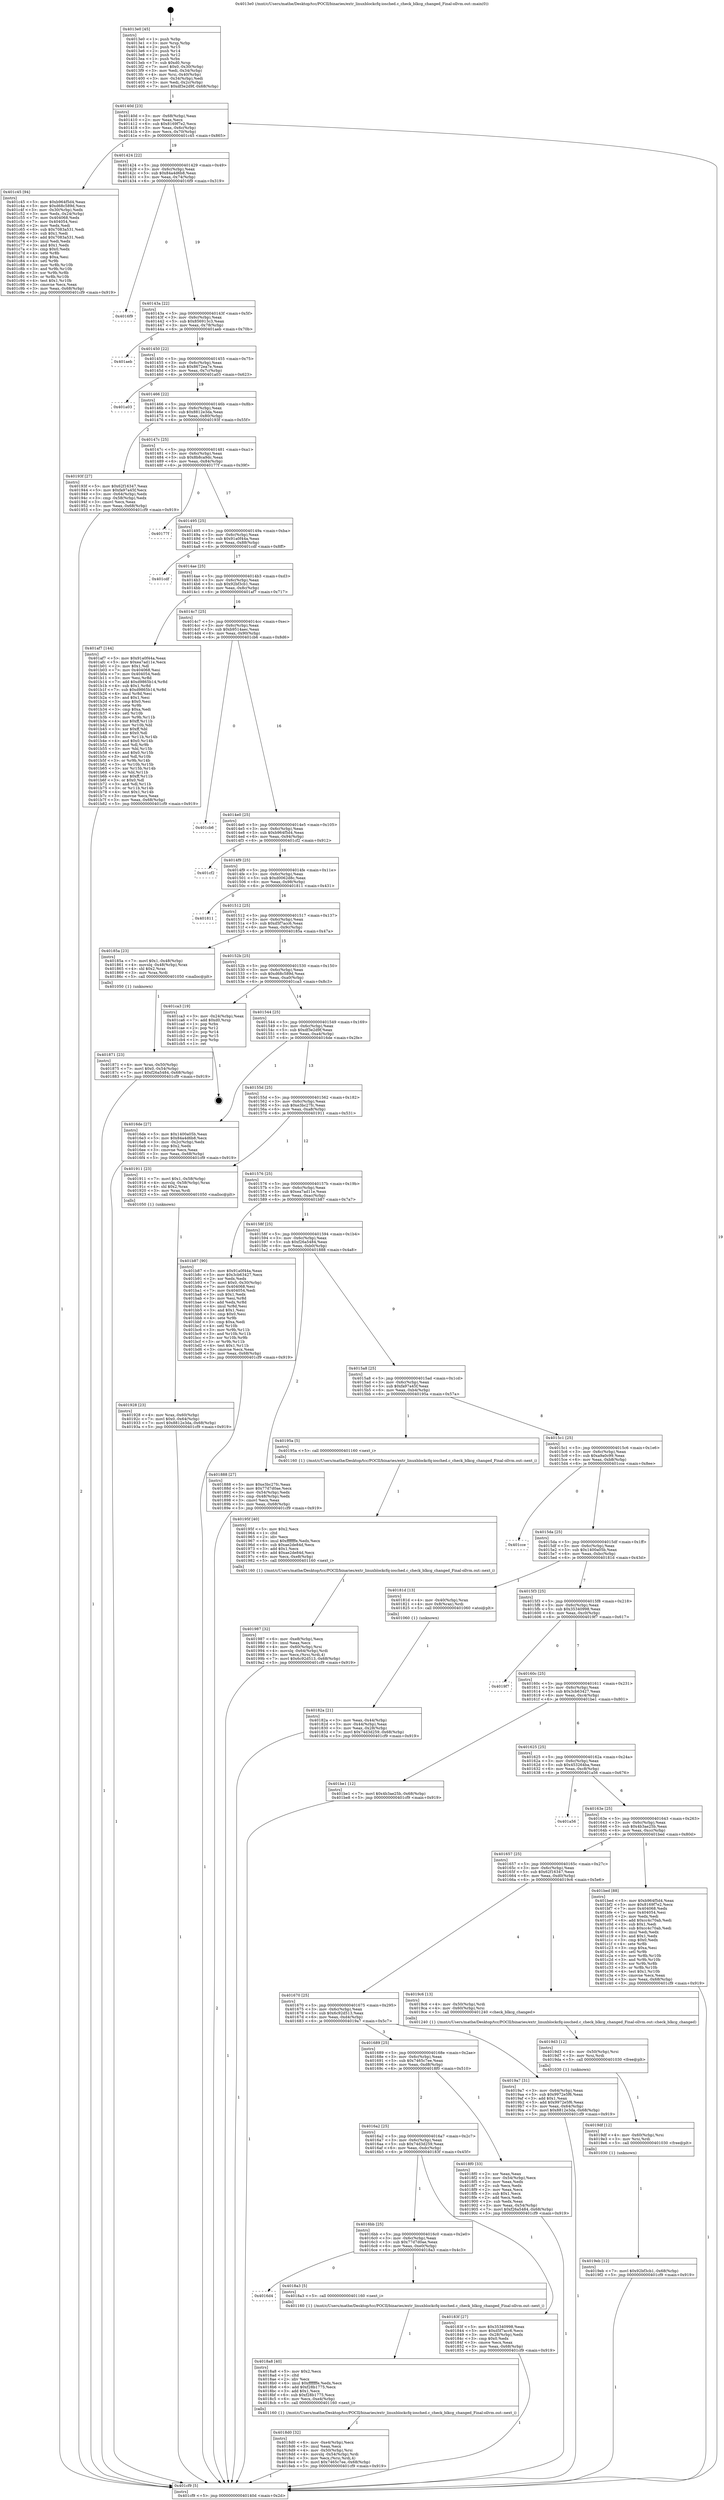 digraph "0x4013e0" {
  label = "0x4013e0 (/mnt/c/Users/mathe/Desktop/tcc/POCII/binaries/extr_linuxblockcfq-iosched.c_check_blkcg_changed_Final-ollvm.out::main(0))"
  labelloc = "t"
  node[shape=record]

  Entry [label="",width=0.3,height=0.3,shape=circle,fillcolor=black,style=filled]
  "0x40140d" [label="{
     0x40140d [23]\l
     | [instrs]\l
     &nbsp;&nbsp;0x40140d \<+3\>: mov -0x68(%rbp),%eax\l
     &nbsp;&nbsp;0x401410 \<+2\>: mov %eax,%ecx\l
     &nbsp;&nbsp;0x401412 \<+6\>: sub $0x8169f7e2,%ecx\l
     &nbsp;&nbsp;0x401418 \<+3\>: mov %eax,-0x6c(%rbp)\l
     &nbsp;&nbsp;0x40141b \<+3\>: mov %ecx,-0x70(%rbp)\l
     &nbsp;&nbsp;0x40141e \<+6\>: je 0000000000401c45 \<main+0x865\>\l
  }"]
  "0x401c45" [label="{
     0x401c45 [94]\l
     | [instrs]\l
     &nbsp;&nbsp;0x401c45 \<+5\>: mov $0xb964f5d4,%eax\l
     &nbsp;&nbsp;0x401c4a \<+5\>: mov $0xd68c589d,%ecx\l
     &nbsp;&nbsp;0x401c4f \<+3\>: mov -0x30(%rbp),%edx\l
     &nbsp;&nbsp;0x401c52 \<+3\>: mov %edx,-0x24(%rbp)\l
     &nbsp;&nbsp;0x401c55 \<+7\>: mov 0x404068,%edx\l
     &nbsp;&nbsp;0x401c5c \<+7\>: mov 0x404054,%esi\l
     &nbsp;&nbsp;0x401c63 \<+2\>: mov %edx,%edi\l
     &nbsp;&nbsp;0x401c65 \<+6\>: sub $0x7083a531,%edi\l
     &nbsp;&nbsp;0x401c6b \<+3\>: sub $0x1,%edi\l
     &nbsp;&nbsp;0x401c6e \<+6\>: add $0x7083a531,%edi\l
     &nbsp;&nbsp;0x401c74 \<+3\>: imul %edi,%edx\l
     &nbsp;&nbsp;0x401c77 \<+3\>: and $0x1,%edx\l
     &nbsp;&nbsp;0x401c7a \<+3\>: cmp $0x0,%edx\l
     &nbsp;&nbsp;0x401c7d \<+4\>: sete %r8b\l
     &nbsp;&nbsp;0x401c81 \<+3\>: cmp $0xa,%esi\l
     &nbsp;&nbsp;0x401c84 \<+4\>: setl %r9b\l
     &nbsp;&nbsp;0x401c88 \<+3\>: mov %r8b,%r10b\l
     &nbsp;&nbsp;0x401c8b \<+3\>: and %r9b,%r10b\l
     &nbsp;&nbsp;0x401c8e \<+3\>: xor %r9b,%r8b\l
     &nbsp;&nbsp;0x401c91 \<+3\>: or %r8b,%r10b\l
     &nbsp;&nbsp;0x401c94 \<+4\>: test $0x1,%r10b\l
     &nbsp;&nbsp;0x401c98 \<+3\>: cmovne %ecx,%eax\l
     &nbsp;&nbsp;0x401c9b \<+3\>: mov %eax,-0x68(%rbp)\l
     &nbsp;&nbsp;0x401c9e \<+5\>: jmp 0000000000401cf9 \<main+0x919\>\l
  }"]
  "0x401424" [label="{
     0x401424 [22]\l
     | [instrs]\l
     &nbsp;&nbsp;0x401424 \<+5\>: jmp 0000000000401429 \<main+0x49\>\l
     &nbsp;&nbsp;0x401429 \<+3\>: mov -0x6c(%rbp),%eax\l
     &nbsp;&nbsp;0x40142c \<+5\>: sub $0x84a4d6b8,%eax\l
     &nbsp;&nbsp;0x401431 \<+3\>: mov %eax,-0x74(%rbp)\l
     &nbsp;&nbsp;0x401434 \<+6\>: je 00000000004016f9 \<main+0x319\>\l
  }"]
  Exit [label="",width=0.3,height=0.3,shape=circle,fillcolor=black,style=filled,peripheries=2]
  "0x4016f9" [label="{
     0x4016f9\l
  }", style=dashed]
  "0x40143a" [label="{
     0x40143a [22]\l
     | [instrs]\l
     &nbsp;&nbsp;0x40143a \<+5\>: jmp 000000000040143f \<main+0x5f\>\l
     &nbsp;&nbsp;0x40143f \<+3\>: mov -0x6c(%rbp),%eax\l
     &nbsp;&nbsp;0x401442 \<+5\>: sub $0x856913c3,%eax\l
     &nbsp;&nbsp;0x401447 \<+3\>: mov %eax,-0x78(%rbp)\l
     &nbsp;&nbsp;0x40144a \<+6\>: je 0000000000401aeb \<main+0x70b\>\l
  }"]
  "0x4019eb" [label="{
     0x4019eb [12]\l
     | [instrs]\l
     &nbsp;&nbsp;0x4019eb \<+7\>: movl $0x92bf3cb1,-0x68(%rbp)\l
     &nbsp;&nbsp;0x4019f2 \<+5\>: jmp 0000000000401cf9 \<main+0x919\>\l
  }"]
  "0x401aeb" [label="{
     0x401aeb\l
  }", style=dashed]
  "0x401450" [label="{
     0x401450 [22]\l
     | [instrs]\l
     &nbsp;&nbsp;0x401450 \<+5\>: jmp 0000000000401455 \<main+0x75\>\l
     &nbsp;&nbsp;0x401455 \<+3\>: mov -0x6c(%rbp),%eax\l
     &nbsp;&nbsp;0x401458 \<+5\>: sub $0x8672ea7e,%eax\l
     &nbsp;&nbsp;0x40145d \<+3\>: mov %eax,-0x7c(%rbp)\l
     &nbsp;&nbsp;0x401460 \<+6\>: je 0000000000401a03 \<main+0x623\>\l
  }"]
  "0x4019df" [label="{
     0x4019df [12]\l
     | [instrs]\l
     &nbsp;&nbsp;0x4019df \<+4\>: mov -0x60(%rbp),%rsi\l
     &nbsp;&nbsp;0x4019e3 \<+3\>: mov %rsi,%rdi\l
     &nbsp;&nbsp;0x4019e6 \<+5\>: call 0000000000401030 \<free@plt\>\l
     | [calls]\l
     &nbsp;&nbsp;0x401030 \{1\} (unknown)\l
  }"]
  "0x401a03" [label="{
     0x401a03\l
  }", style=dashed]
  "0x401466" [label="{
     0x401466 [22]\l
     | [instrs]\l
     &nbsp;&nbsp;0x401466 \<+5\>: jmp 000000000040146b \<main+0x8b\>\l
     &nbsp;&nbsp;0x40146b \<+3\>: mov -0x6c(%rbp),%eax\l
     &nbsp;&nbsp;0x40146e \<+5\>: sub $0x8812e3da,%eax\l
     &nbsp;&nbsp;0x401473 \<+3\>: mov %eax,-0x80(%rbp)\l
     &nbsp;&nbsp;0x401476 \<+6\>: je 000000000040193f \<main+0x55f\>\l
  }"]
  "0x4019d3" [label="{
     0x4019d3 [12]\l
     | [instrs]\l
     &nbsp;&nbsp;0x4019d3 \<+4\>: mov -0x50(%rbp),%rsi\l
     &nbsp;&nbsp;0x4019d7 \<+3\>: mov %rsi,%rdi\l
     &nbsp;&nbsp;0x4019da \<+5\>: call 0000000000401030 \<free@plt\>\l
     | [calls]\l
     &nbsp;&nbsp;0x401030 \{1\} (unknown)\l
  }"]
  "0x40193f" [label="{
     0x40193f [27]\l
     | [instrs]\l
     &nbsp;&nbsp;0x40193f \<+5\>: mov $0x62f16347,%eax\l
     &nbsp;&nbsp;0x401944 \<+5\>: mov $0xfa97a45f,%ecx\l
     &nbsp;&nbsp;0x401949 \<+3\>: mov -0x64(%rbp),%edx\l
     &nbsp;&nbsp;0x40194c \<+3\>: cmp -0x58(%rbp),%edx\l
     &nbsp;&nbsp;0x40194f \<+3\>: cmovl %ecx,%eax\l
     &nbsp;&nbsp;0x401952 \<+3\>: mov %eax,-0x68(%rbp)\l
     &nbsp;&nbsp;0x401955 \<+5\>: jmp 0000000000401cf9 \<main+0x919\>\l
  }"]
  "0x40147c" [label="{
     0x40147c [25]\l
     | [instrs]\l
     &nbsp;&nbsp;0x40147c \<+5\>: jmp 0000000000401481 \<main+0xa1\>\l
     &nbsp;&nbsp;0x401481 \<+3\>: mov -0x6c(%rbp),%eax\l
     &nbsp;&nbsp;0x401484 \<+5\>: sub $0x8b8ca9dc,%eax\l
     &nbsp;&nbsp;0x401489 \<+6\>: mov %eax,-0x84(%rbp)\l
     &nbsp;&nbsp;0x40148f \<+6\>: je 000000000040177f \<main+0x39f\>\l
  }"]
  "0x401987" [label="{
     0x401987 [32]\l
     | [instrs]\l
     &nbsp;&nbsp;0x401987 \<+6\>: mov -0xe8(%rbp),%ecx\l
     &nbsp;&nbsp;0x40198d \<+3\>: imul %eax,%ecx\l
     &nbsp;&nbsp;0x401990 \<+4\>: mov -0x60(%rbp),%rsi\l
     &nbsp;&nbsp;0x401994 \<+4\>: movslq -0x64(%rbp),%rdi\l
     &nbsp;&nbsp;0x401998 \<+3\>: mov %ecx,(%rsi,%rdi,4)\l
     &nbsp;&nbsp;0x40199b \<+7\>: movl $0x6c92d513,-0x68(%rbp)\l
     &nbsp;&nbsp;0x4019a2 \<+5\>: jmp 0000000000401cf9 \<main+0x919\>\l
  }"]
  "0x40177f" [label="{
     0x40177f\l
  }", style=dashed]
  "0x401495" [label="{
     0x401495 [25]\l
     | [instrs]\l
     &nbsp;&nbsp;0x401495 \<+5\>: jmp 000000000040149a \<main+0xba\>\l
     &nbsp;&nbsp;0x40149a \<+3\>: mov -0x6c(%rbp),%eax\l
     &nbsp;&nbsp;0x40149d \<+5\>: sub $0x91a0f44a,%eax\l
     &nbsp;&nbsp;0x4014a2 \<+6\>: mov %eax,-0x88(%rbp)\l
     &nbsp;&nbsp;0x4014a8 \<+6\>: je 0000000000401cdf \<main+0x8ff\>\l
  }"]
  "0x40195f" [label="{
     0x40195f [40]\l
     | [instrs]\l
     &nbsp;&nbsp;0x40195f \<+5\>: mov $0x2,%ecx\l
     &nbsp;&nbsp;0x401964 \<+1\>: cltd\l
     &nbsp;&nbsp;0x401965 \<+2\>: idiv %ecx\l
     &nbsp;&nbsp;0x401967 \<+6\>: imul $0xfffffffe,%edx,%ecx\l
     &nbsp;&nbsp;0x40196d \<+6\>: sub $0xae2de84d,%ecx\l
     &nbsp;&nbsp;0x401973 \<+3\>: add $0x1,%ecx\l
     &nbsp;&nbsp;0x401976 \<+6\>: add $0xae2de84d,%ecx\l
     &nbsp;&nbsp;0x40197c \<+6\>: mov %ecx,-0xe8(%rbp)\l
     &nbsp;&nbsp;0x401982 \<+5\>: call 0000000000401160 \<next_i\>\l
     | [calls]\l
     &nbsp;&nbsp;0x401160 \{1\} (/mnt/c/Users/mathe/Desktop/tcc/POCII/binaries/extr_linuxblockcfq-iosched.c_check_blkcg_changed_Final-ollvm.out::next_i)\l
  }"]
  "0x401cdf" [label="{
     0x401cdf\l
  }", style=dashed]
  "0x4014ae" [label="{
     0x4014ae [25]\l
     | [instrs]\l
     &nbsp;&nbsp;0x4014ae \<+5\>: jmp 00000000004014b3 \<main+0xd3\>\l
     &nbsp;&nbsp;0x4014b3 \<+3\>: mov -0x6c(%rbp),%eax\l
     &nbsp;&nbsp;0x4014b6 \<+5\>: sub $0x92bf3cb1,%eax\l
     &nbsp;&nbsp;0x4014bb \<+6\>: mov %eax,-0x8c(%rbp)\l
     &nbsp;&nbsp;0x4014c1 \<+6\>: je 0000000000401af7 \<main+0x717\>\l
  }"]
  "0x401928" [label="{
     0x401928 [23]\l
     | [instrs]\l
     &nbsp;&nbsp;0x401928 \<+4\>: mov %rax,-0x60(%rbp)\l
     &nbsp;&nbsp;0x40192c \<+7\>: movl $0x0,-0x64(%rbp)\l
     &nbsp;&nbsp;0x401933 \<+7\>: movl $0x8812e3da,-0x68(%rbp)\l
     &nbsp;&nbsp;0x40193a \<+5\>: jmp 0000000000401cf9 \<main+0x919\>\l
  }"]
  "0x401af7" [label="{
     0x401af7 [144]\l
     | [instrs]\l
     &nbsp;&nbsp;0x401af7 \<+5\>: mov $0x91a0f44a,%eax\l
     &nbsp;&nbsp;0x401afc \<+5\>: mov $0xea7ad11e,%ecx\l
     &nbsp;&nbsp;0x401b01 \<+2\>: mov $0x1,%dl\l
     &nbsp;&nbsp;0x401b03 \<+7\>: mov 0x404068,%esi\l
     &nbsp;&nbsp;0x401b0a \<+7\>: mov 0x404054,%edi\l
     &nbsp;&nbsp;0x401b11 \<+3\>: mov %esi,%r8d\l
     &nbsp;&nbsp;0x401b14 \<+7\>: add $0xd9865b14,%r8d\l
     &nbsp;&nbsp;0x401b1b \<+4\>: sub $0x1,%r8d\l
     &nbsp;&nbsp;0x401b1f \<+7\>: sub $0xd9865b14,%r8d\l
     &nbsp;&nbsp;0x401b26 \<+4\>: imul %r8d,%esi\l
     &nbsp;&nbsp;0x401b2a \<+3\>: and $0x1,%esi\l
     &nbsp;&nbsp;0x401b2d \<+3\>: cmp $0x0,%esi\l
     &nbsp;&nbsp;0x401b30 \<+4\>: sete %r9b\l
     &nbsp;&nbsp;0x401b34 \<+3\>: cmp $0xa,%edi\l
     &nbsp;&nbsp;0x401b37 \<+4\>: setl %r10b\l
     &nbsp;&nbsp;0x401b3b \<+3\>: mov %r9b,%r11b\l
     &nbsp;&nbsp;0x401b3e \<+4\>: xor $0xff,%r11b\l
     &nbsp;&nbsp;0x401b42 \<+3\>: mov %r10b,%bl\l
     &nbsp;&nbsp;0x401b45 \<+3\>: xor $0xff,%bl\l
     &nbsp;&nbsp;0x401b48 \<+3\>: xor $0x0,%dl\l
     &nbsp;&nbsp;0x401b4b \<+3\>: mov %r11b,%r14b\l
     &nbsp;&nbsp;0x401b4e \<+4\>: and $0x0,%r14b\l
     &nbsp;&nbsp;0x401b52 \<+3\>: and %dl,%r9b\l
     &nbsp;&nbsp;0x401b55 \<+3\>: mov %bl,%r15b\l
     &nbsp;&nbsp;0x401b58 \<+4\>: and $0x0,%r15b\l
     &nbsp;&nbsp;0x401b5c \<+3\>: and %dl,%r10b\l
     &nbsp;&nbsp;0x401b5f \<+3\>: or %r9b,%r14b\l
     &nbsp;&nbsp;0x401b62 \<+3\>: or %r10b,%r15b\l
     &nbsp;&nbsp;0x401b65 \<+3\>: xor %r15b,%r14b\l
     &nbsp;&nbsp;0x401b68 \<+3\>: or %bl,%r11b\l
     &nbsp;&nbsp;0x401b6b \<+4\>: xor $0xff,%r11b\l
     &nbsp;&nbsp;0x401b6f \<+3\>: or $0x0,%dl\l
     &nbsp;&nbsp;0x401b72 \<+3\>: and %dl,%r11b\l
     &nbsp;&nbsp;0x401b75 \<+3\>: or %r11b,%r14b\l
     &nbsp;&nbsp;0x401b78 \<+4\>: test $0x1,%r14b\l
     &nbsp;&nbsp;0x401b7c \<+3\>: cmovne %ecx,%eax\l
     &nbsp;&nbsp;0x401b7f \<+3\>: mov %eax,-0x68(%rbp)\l
     &nbsp;&nbsp;0x401b82 \<+5\>: jmp 0000000000401cf9 \<main+0x919\>\l
  }"]
  "0x4014c7" [label="{
     0x4014c7 [25]\l
     | [instrs]\l
     &nbsp;&nbsp;0x4014c7 \<+5\>: jmp 00000000004014cc \<main+0xec\>\l
     &nbsp;&nbsp;0x4014cc \<+3\>: mov -0x6c(%rbp),%eax\l
     &nbsp;&nbsp;0x4014cf \<+5\>: sub $0xb9514aec,%eax\l
     &nbsp;&nbsp;0x4014d4 \<+6\>: mov %eax,-0x90(%rbp)\l
     &nbsp;&nbsp;0x4014da \<+6\>: je 0000000000401cb6 \<main+0x8d6\>\l
  }"]
  "0x4018d0" [label="{
     0x4018d0 [32]\l
     | [instrs]\l
     &nbsp;&nbsp;0x4018d0 \<+6\>: mov -0xe4(%rbp),%ecx\l
     &nbsp;&nbsp;0x4018d6 \<+3\>: imul %eax,%ecx\l
     &nbsp;&nbsp;0x4018d9 \<+4\>: mov -0x50(%rbp),%rsi\l
     &nbsp;&nbsp;0x4018dd \<+4\>: movslq -0x54(%rbp),%rdi\l
     &nbsp;&nbsp;0x4018e1 \<+3\>: mov %ecx,(%rsi,%rdi,4)\l
     &nbsp;&nbsp;0x4018e4 \<+7\>: movl $0x7465c7ee,-0x68(%rbp)\l
     &nbsp;&nbsp;0x4018eb \<+5\>: jmp 0000000000401cf9 \<main+0x919\>\l
  }"]
  "0x401cb6" [label="{
     0x401cb6\l
  }", style=dashed]
  "0x4014e0" [label="{
     0x4014e0 [25]\l
     | [instrs]\l
     &nbsp;&nbsp;0x4014e0 \<+5\>: jmp 00000000004014e5 \<main+0x105\>\l
     &nbsp;&nbsp;0x4014e5 \<+3\>: mov -0x6c(%rbp),%eax\l
     &nbsp;&nbsp;0x4014e8 \<+5\>: sub $0xb964f5d4,%eax\l
     &nbsp;&nbsp;0x4014ed \<+6\>: mov %eax,-0x94(%rbp)\l
     &nbsp;&nbsp;0x4014f3 \<+6\>: je 0000000000401cf2 \<main+0x912\>\l
  }"]
  "0x4018a8" [label="{
     0x4018a8 [40]\l
     | [instrs]\l
     &nbsp;&nbsp;0x4018a8 \<+5\>: mov $0x2,%ecx\l
     &nbsp;&nbsp;0x4018ad \<+1\>: cltd\l
     &nbsp;&nbsp;0x4018ae \<+2\>: idiv %ecx\l
     &nbsp;&nbsp;0x4018b0 \<+6\>: imul $0xfffffffe,%edx,%ecx\l
     &nbsp;&nbsp;0x4018b6 \<+6\>: add $0xf28b1775,%ecx\l
     &nbsp;&nbsp;0x4018bc \<+3\>: add $0x1,%ecx\l
     &nbsp;&nbsp;0x4018bf \<+6\>: sub $0xf28b1775,%ecx\l
     &nbsp;&nbsp;0x4018c5 \<+6\>: mov %ecx,-0xe4(%rbp)\l
     &nbsp;&nbsp;0x4018cb \<+5\>: call 0000000000401160 \<next_i\>\l
     | [calls]\l
     &nbsp;&nbsp;0x401160 \{1\} (/mnt/c/Users/mathe/Desktop/tcc/POCII/binaries/extr_linuxblockcfq-iosched.c_check_blkcg_changed_Final-ollvm.out::next_i)\l
  }"]
  "0x401cf2" [label="{
     0x401cf2\l
  }", style=dashed]
  "0x4014f9" [label="{
     0x4014f9 [25]\l
     | [instrs]\l
     &nbsp;&nbsp;0x4014f9 \<+5\>: jmp 00000000004014fe \<main+0x11e\>\l
     &nbsp;&nbsp;0x4014fe \<+3\>: mov -0x6c(%rbp),%eax\l
     &nbsp;&nbsp;0x401501 \<+5\>: sub $0xd0062d8c,%eax\l
     &nbsp;&nbsp;0x401506 \<+6\>: mov %eax,-0x98(%rbp)\l
     &nbsp;&nbsp;0x40150c \<+6\>: je 0000000000401811 \<main+0x431\>\l
  }"]
  "0x4016d4" [label="{
     0x4016d4\l
  }", style=dashed]
  "0x401811" [label="{
     0x401811\l
  }", style=dashed]
  "0x401512" [label="{
     0x401512 [25]\l
     | [instrs]\l
     &nbsp;&nbsp;0x401512 \<+5\>: jmp 0000000000401517 \<main+0x137\>\l
     &nbsp;&nbsp;0x401517 \<+3\>: mov -0x6c(%rbp),%eax\l
     &nbsp;&nbsp;0x40151a \<+5\>: sub $0xd5f7acc6,%eax\l
     &nbsp;&nbsp;0x40151f \<+6\>: mov %eax,-0x9c(%rbp)\l
     &nbsp;&nbsp;0x401525 \<+6\>: je 000000000040185a \<main+0x47a\>\l
  }"]
  "0x4018a3" [label="{
     0x4018a3 [5]\l
     | [instrs]\l
     &nbsp;&nbsp;0x4018a3 \<+5\>: call 0000000000401160 \<next_i\>\l
     | [calls]\l
     &nbsp;&nbsp;0x401160 \{1\} (/mnt/c/Users/mathe/Desktop/tcc/POCII/binaries/extr_linuxblockcfq-iosched.c_check_blkcg_changed_Final-ollvm.out::next_i)\l
  }"]
  "0x40185a" [label="{
     0x40185a [23]\l
     | [instrs]\l
     &nbsp;&nbsp;0x40185a \<+7\>: movl $0x1,-0x48(%rbp)\l
     &nbsp;&nbsp;0x401861 \<+4\>: movslq -0x48(%rbp),%rax\l
     &nbsp;&nbsp;0x401865 \<+4\>: shl $0x2,%rax\l
     &nbsp;&nbsp;0x401869 \<+3\>: mov %rax,%rdi\l
     &nbsp;&nbsp;0x40186c \<+5\>: call 0000000000401050 \<malloc@plt\>\l
     | [calls]\l
     &nbsp;&nbsp;0x401050 \{1\} (unknown)\l
  }"]
  "0x40152b" [label="{
     0x40152b [25]\l
     | [instrs]\l
     &nbsp;&nbsp;0x40152b \<+5\>: jmp 0000000000401530 \<main+0x150\>\l
     &nbsp;&nbsp;0x401530 \<+3\>: mov -0x6c(%rbp),%eax\l
     &nbsp;&nbsp;0x401533 \<+5\>: sub $0xd68c589d,%eax\l
     &nbsp;&nbsp;0x401538 \<+6\>: mov %eax,-0xa0(%rbp)\l
     &nbsp;&nbsp;0x40153e \<+6\>: je 0000000000401ca3 \<main+0x8c3\>\l
  }"]
  "0x401871" [label="{
     0x401871 [23]\l
     | [instrs]\l
     &nbsp;&nbsp;0x401871 \<+4\>: mov %rax,-0x50(%rbp)\l
     &nbsp;&nbsp;0x401875 \<+7\>: movl $0x0,-0x54(%rbp)\l
     &nbsp;&nbsp;0x40187c \<+7\>: movl $0xf26a5484,-0x68(%rbp)\l
     &nbsp;&nbsp;0x401883 \<+5\>: jmp 0000000000401cf9 \<main+0x919\>\l
  }"]
  "0x401ca3" [label="{
     0x401ca3 [19]\l
     | [instrs]\l
     &nbsp;&nbsp;0x401ca3 \<+3\>: mov -0x24(%rbp),%eax\l
     &nbsp;&nbsp;0x401ca6 \<+7\>: add $0xd0,%rsp\l
     &nbsp;&nbsp;0x401cad \<+1\>: pop %rbx\l
     &nbsp;&nbsp;0x401cae \<+2\>: pop %r12\l
     &nbsp;&nbsp;0x401cb0 \<+2\>: pop %r14\l
     &nbsp;&nbsp;0x401cb2 \<+2\>: pop %r15\l
     &nbsp;&nbsp;0x401cb4 \<+1\>: pop %rbp\l
     &nbsp;&nbsp;0x401cb5 \<+1\>: ret\l
  }"]
  "0x401544" [label="{
     0x401544 [25]\l
     | [instrs]\l
     &nbsp;&nbsp;0x401544 \<+5\>: jmp 0000000000401549 \<main+0x169\>\l
     &nbsp;&nbsp;0x401549 \<+3\>: mov -0x6c(%rbp),%eax\l
     &nbsp;&nbsp;0x40154c \<+5\>: sub $0xdf3e2d9f,%eax\l
     &nbsp;&nbsp;0x401551 \<+6\>: mov %eax,-0xa4(%rbp)\l
     &nbsp;&nbsp;0x401557 \<+6\>: je 00000000004016de \<main+0x2fe\>\l
  }"]
  "0x4016bb" [label="{
     0x4016bb [25]\l
     | [instrs]\l
     &nbsp;&nbsp;0x4016bb \<+5\>: jmp 00000000004016c0 \<main+0x2e0\>\l
     &nbsp;&nbsp;0x4016c0 \<+3\>: mov -0x6c(%rbp),%eax\l
     &nbsp;&nbsp;0x4016c3 \<+5\>: sub $0x77d7d0ae,%eax\l
     &nbsp;&nbsp;0x4016c8 \<+6\>: mov %eax,-0xe0(%rbp)\l
     &nbsp;&nbsp;0x4016ce \<+6\>: je 00000000004018a3 \<main+0x4c3\>\l
  }"]
  "0x4016de" [label="{
     0x4016de [27]\l
     | [instrs]\l
     &nbsp;&nbsp;0x4016de \<+5\>: mov $0x1400a05b,%eax\l
     &nbsp;&nbsp;0x4016e3 \<+5\>: mov $0x84a4d6b8,%ecx\l
     &nbsp;&nbsp;0x4016e8 \<+3\>: mov -0x2c(%rbp),%edx\l
     &nbsp;&nbsp;0x4016eb \<+3\>: cmp $0x2,%edx\l
     &nbsp;&nbsp;0x4016ee \<+3\>: cmovne %ecx,%eax\l
     &nbsp;&nbsp;0x4016f1 \<+3\>: mov %eax,-0x68(%rbp)\l
     &nbsp;&nbsp;0x4016f4 \<+5\>: jmp 0000000000401cf9 \<main+0x919\>\l
  }"]
  "0x40155d" [label="{
     0x40155d [25]\l
     | [instrs]\l
     &nbsp;&nbsp;0x40155d \<+5\>: jmp 0000000000401562 \<main+0x182\>\l
     &nbsp;&nbsp;0x401562 \<+3\>: mov -0x6c(%rbp),%eax\l
     &nbsp;&nbsp;0x401565 \<+5\>: sub $0xe3bc27fc,%eax\l
     &nbsp;&nbsp;0x40156a \<+6\>: mov %eax,-0xa8(%rbp)\l
     &nbsp;&nbsp;0x401570 \<+6\>: je 0000000000401911 \<main+0x531\>\l
  }"]
  "0x401cf9" [label="{
     0x401cf9 [5]\l
     | [instrs]\l
     &nbsp;&nbsp;0x401cf9 \<+5\>: jmp 000000000040140d \<main+0x2d\>\l
  }"]
  "0x4013e0" [label="{
     0x4013e0 [45]\l
     | [instrs]\l
     &nbsp;&nbsp;0x4013e0 \<+1\>: push %rbp\l
     &nbsp;&nbsp;0x4013e1 \<+3\>: mov %rsp,%rbp\l
     &nbsp;&nbsp;0x4013e4 \<+2\>: push %r15\l
     &nbsp;&nbsp;0x4013e6 \<+2\>: push %r14\l
     &nbsp;&nbsp;0x4013e8 \<+2\>: push %r12\l
     &nbsp;&nbsp;0x4013ea \<+1\>: push %rbx\l
     &nbsp;&nbsp;0x4013eb \<+7\>: sub $0xd0,%rsp\l
     &nbsp;&nbsp;0x4013f2 \<+7\>: movl $0x0,-0x30(%rbp)\l
     &nbsp;&nbsp;0x4013f9 \<+3\>: mov %edi,-0x34(%rbp)\l
     &nbsp;&nbsp;0x4013fc \<+4\>: mov %rsi,-0x40(%rbp)\l
     &nbsp;&nbsp;0x401400 \<+3\>: mov -0x34(%rbp),%edi\l
     &nbsp;&nbsp;0x401403 \<+3\>: mov %edi,-0x2c(%rbp)\l
     &nbsp;&nbsp;0x401406 \<+7\>: movl $0xdf3e2d9f,-0x68(%rbp)\l
  }"]
  "0x40183f" [label="{
     0x40183f [27]\l
     | [instrs]\l
     &nbsp;&nbsp;0x40183f \<+5\>: mov $0x35340998,%eax\l
     &nbsp;&nbsp;0x401844 \<+5\>: mov $0xd5f7acc6,%ecx\l
     &nbsp;&nbsp;0x401849 \<+3\>: mov -0x28(%rbp),%edx\l
     &nbsp;&nbsp;0x40184c \<+3\>: cmp $0x0,%edx\l
     &nbsp;&nbsp;0x40184f \<+3\>: cmove %ecx,%eax\l
     &nbsp;&nbsp;0x401852 \<+3\>: mov %eax,-0x68(%rbp)\l
     &nbsp;&nbsp;0x401855 \<+5\>: jmp 0000000000401cf9 \<main+0x919\>\l
  }"]
  "0x401911" [label="{
     0x401911 [23]\l
     | [instrs]\l
     &nbsp;&nbsp;0x401911 \<+7\>: movl $0x1,-0x58(%rbp)\l
     &nbsp;&nbsp;0x401918 \<+4\>: movslq -0x58(%rbp),%rax\l
     &nbsp;&nbsp;0x40191c \<+4\>: shl $0x2,%rax\l
     &nbsp;&nbsp;0x401920 \<+3\>: mov %rax,%rdi\l
     &nbsp;&nbsp;0x401923 \<+5\>: call 0000000000401050 \<malloc@plt\>\l
     | [calls]\l
     &nbsp;&nbsp;0x401050 \{1\} (unknown)\l
  }"]
  "0x401576" [label="{
     0x401576 [25]\l
     | [instrs]\l
     &nbsp;&nbsp;0x401576 \<+5\>: jmp 000000000040157b \<main+0x19b\>\l
     &nbsp;&nbsp;0x40157b \<+3\>: mov -0x6c(%rbp),%eax\l
     &nbsp;&nbsp;0x40157e \<+5\>: sub $0xea7ad11e,%eax\l
     &nbsp;&nbsp;0x401583 \<+6\>: mov %eax,-0xac(%rbp)\l
     &nbsp;&nbsp;0x401589 \<+6\>: je 0000000000401b87 \<main+0x7a7\>\l
  }"]
  "0x4016a2" [label="{
     0x4016a2 [25]\l
     | [instrs]\l
     &nbsp;&nbsp;0x4016a2 \<+5\>: jmp 00000000004016a7 \<main+0x2c7\>\l
     &nbsp;&nbsp;0x4016a7 \<+3\>: mov -0x6c(%rbp),%eax\l
     &nbsp;&nbsp;0x4016aa \<+5\>: sub $0x74d3d259,%eax\l
     &nbsp;&nbsp;0x4016af \<+6\>: mov %eax,-0xdc(%rbp)\l
     &nbsp;&nbsp;0x4016b5 \<+6\>: je 000000000040183f \<main+0x45f\>\l
  }"]
  "0x401b87" [label="{
     0x401b87 [90]\l
     | [instrs]\l
     &nbsp;&nbsp;0x401b87 \<+5\>: mov $0x91a0f44a,%eax\l
     &nbsp;&nbsp;0x401b8c \<+5\>: mov $0x3cb63427,%ecx\l
     &nbsp;&nbsp;0x401b91 \<+2\>: xor %edx,%edx\l
     &nbsp;&nbsp;0x401b93 \<+7\>: movl $0x0,-0x30(%rbp)\l
     &nbsp;&nbsp;0x401b9a \<+7\>: mov 0x404068,%esi\l
     &nbsp;&nbsp;0x401ba1 \<+7\>: mov 0x404054,%edi\l
     &nbsp;&nbsp;0x401ba8 \<+3\>: sub $0x1,%edx\l
     &nbsp;&nbsp;0x401bab \<+3\>: mov %esi,%r8d\l
     &nbsp;&nbsp;0x401bae \<+3\>: add %edx,%r8d\l
     &nbsp;&nbsp;0x401bb1 \<+4\>: imul %r8d,%esi\l
     &nbsp;&nbsp;0x401bb5 \<+3\>: and $0x1,%esi\l
     &nbsp;&nbsp;0x401bb8 \<+3\>: cmp $0x0,%esi\l
     &nbsp;&nbsp;0x401bbb \<+4\>: sete %r9b\l
     &nbsp;&nbsp;0x401bbf \<+3\>: cmp $0xa,%edi\l
     &nbsp;&nbsp;0x401bc2 \<+4\>: setl %r10b\l
     &nbsp;&nbsp;0x401bc6 \<+3\>: mov %r9b,%r11b\l
     &nbsp;&nbsp;0x401bc9 \<+3\>: and %r10b,%r11b\l
     &nbsp;&nbsp;0x401bcc \<+3\>: xor %r10b,%r9b\l
     &nbsp;&nbsp;0x401bcf \<+3\>: or %r9b,%r11b\l
     &nbsp;&nbsp;0x401bd2 \<+4\>: test $0x1,%r11b\l
     &nbsp;&nbsp;0x401bd6 \<+3\>: cmovne %ecx,%eax\l
     &nbsp;&nbsp;0x401bd9 \<+3\>: mov %eax,-0x68(%rbp)\l
     &nbsp;&nbsp;0x401bdc \<+5\>: jmp 0000000000401cf9 \<main+0x919\>\l
  }"]
  "0x40158f" [label="{
     0x40158f [25]\l
     | [instrs]\l
     &nbsp;&nbsp;0x40158f \<+5\>: jmp 0000000000401594 \<main+0x1b4\>\l
     &nbsp;&nbsp;0x401594 \<+3\>: mov -0x6c(%rbp),%eax\l
     &nbsp;&nbsp;0x401597 \<+5\>: sub $0xf26a5484,%eax\l
     &nbsp;&nbsp;0x40159c \<+6\>: mov %eax,-0xb0(%rbp)\l
     &nbsp;&nbsp;0x4015a2 \<+6\>: je 0000000000401888 \<main+0x4a8\>\l
  }"]
  "0x4018f0" [label="{
     0x4018f0 [33]\l
     | [instrs]\l
     &nbsp;&nbsp;0x4018f0 \<+2\>: xor %eax,%eax\l
     &nbsp;&nbsp;0x4018f2 \<+3\>: mov -0x54(%rbp),%ecx\l
     &nbsp;&nbsp;0x4018f5 \<+2\>: mov %eax,%edx\l
     &nbsp;&nbsp;0x4018f7 \<+2\>: sub %ecx,%edx\l
     &nbsp;&nbsp;0x4018f9 \<+2\>: mov %eax,%ecx\l
     &nbsp;&nbsp;0x4018fb \<+3\>: sub $0x1,%ecx\l
     &nbsp;&nbsp;0x4018fe \<+2\>: add %ecx,%edx\l
     &nbsp;&nbsp;0x401900 \<+2\>: sub %edx,%eax\l
     &nbsp;&nbsp;0x401902 \<+3\>: mov %eax,-0x54(%rbp)\l
     &nbsp;&nbsp;0x401905 \<+7\>: movl $0xf26a5484,-0x68(%rbp)\l
     &nbsp;&nbsp;0x40190c \<+5\>: jmp 0000000000401cf9 \<main+0x919\>\l
  }"]
  "0x401888" [label="{
     0x401888 [27]\l
     | [instrs]\l
     &nbsp;&nbsp;0x401888 \<+5\>: mov $0xe3bc27fc,%eax\l
     &nbsp;&nbsp;0x40188d \<+5\>: mov $0x77d7d0ae,%ecx\l
     &nbsp;&nbsp;0x401892 \<+3\>: mov -0x54(%rbp),%edx\l
     &nbsp;&nbsp;0x401895 \<+3\>: cmp -0x48(%rbp),%edx\l
     &nbsp;&nbsp;0x401898 \<+3\>: cmovl %ecx,%eax\l
     &nbsp;&nbsp;0x40189b \<+3\>: mov %eax,-0x68(%rbp)\l
     &nbsp;&nbsp;0x40189e \<+5\>: jmp 0000000000401cf9 \<main+0x919\>\l
  }"]
  "0x4015a8" [label="{
     0x4015a8 [25]\l
     | [instrs]\l
     &nbsp;&nbsp;0x4015a8 \<+5\>: jmp 00000000004015ad \<main+0x1cd\>\l
     &nbsp;&nbsp;0x4015ad \<+3\>: mov -0x6c(%rbp),%eax\l
     &nbsp;&nbsp;0x4015b0 \<+5\>: sub $0xfa97a45f,%eax\l
     &nbsp;&nbsp;0x4015b5 \<+6\>: mov %eax,-0xb4(%rbp)\l
     &nbsp;&nbsp;0x4015bb \<+6\>: je 000000000040195a \<main+0x57a\>\l
  }"]
  "0x401689" [label="{
     0x401689 [25]\l
     | [instrs]\l
     &nbsp;&nbsp;0x401689 \<+5\>: jmp 000000000040168e \<main+0x2ae\>\l
     &nbsp;&nbsp;0x40168e \<+3\>: mov -0x6c(%rbp),%eax\l
     &nbsp;&nbsp;0x401691 \<+5\>: sub $0x7465c7ee,%eax\l
     &nbsp;&nbsp;0x401696 \<+6\>: mov %eax,-0xd8(%rbp)\l
     &nbsp;&nbsp;0x40169c \<+6\>: je 00000000004018f0 \<main+0x510\>\l
  }"]
  "0x40195a" [label="{
     0x40195a [5]\l
     | [instrs]\l
     &nbsp;&nbsp;0x40195a \<+5\>: call 0000000000401160 \<next_i\>\l
     | [calls]\l
     &nbsp;&nbsp;0x401160 \{1\} (/mnt/c/Users/mathe/Desktop/tcc/POCII/binaries/extr_linuxblockcfq-iosched.c_check_blkcg_changed_Final-ollvm.out::next_i)\l
  }"]
  "0x4015c1" [label="{
     0x4015c1 [25]\l
     | [instrs]\l
     &nbsp;&nbsp;0x4015c1 \<+5\>: jmp 00000000004015c6 \<main+0x1e6\>\l
     &nbsp;&nbsp;0x4015c6 \<+3\>: mov -0x6c(%rbp),%eax\l
     &nbsp;&nbsp;0x4015c9 \<+5\>: sub $0xa9a0c99,%eax\l
     &nbsp;&nbsp;0x4015ce \<+6\>: mov %eax,-0xb8(%rbp)\l
     &nbsp;&nbsp;0x4015d4 \<+6\>: je 0000000000401cce \<main+0x8ee\>\l
  }"]
  "0x4019a7" [label="{
     0x4019a7 [31]\l
     | [instrs]\l
     &nbsp;&nbsp;0x4019a7 \<+3\>: mov -0x64(%rbp),%eax\l
     &nbsp;&nbsp;0x4019aa \<+5\>: sub $0x9972e5f6,%eax\l
     &nbsp;&nbsp;0x4019af \<+3\>: add $0x1,%eax\l
     &nbsp;&nbsp;0x4019b2 \<+5\>: add $0x9972e5f6,%eax\l
     &nbsp;&nbsp;0x4019b7 \<+3\>: mov %eax,-0x64(%rbp)\l
     &nbsp;&nbsp;0x4019ba \<+7\>: movl $0x8812e3da,-0x68(%rbp)\l
     &nbsp;&nbsp;0x4019c1 \<+5\>: jmp 0000000000401cf9 \<main+0x919\>\l
  }"]
  "0x401cce" [label="{
     0x401cce\l
  }", style=dashed]
  "0x4015da" [label="{
     0x4015da [25]\l
     | [instrs]\l
     &nbsp;&nbsp;0x4015da \<+5\>: jmp 00000000004015df \<main+0x1ff\>\l
     &nbsp;&nbsp;0x4015df \<+3\>: mov -0x6c(%rbp),%eax\l
     &nbsp;&nbsp;0x4015e2 \<+5\>: sub $0x1400a05b,%eax\l
     &nbsp;&nbsp;0x4015e7 \<+6\>: mov %eax,-0xbc(%rbp)\l
     &nbsp;&nbsp;0x4015ed \<+6\>: je 000000000040181d \<main+0x43d\>\l
  }"]
  "0x401670" [label="{
     0x401670 [25]\l
     | [instrs]\l
     &nbsp;&nbsp;0x401670 \<+5\>: jmp 0000000000401675 \<main+0x295\>\l
     &nbsp;&nbsp;0x401675 \<+3\>: mov -0x6c(%rbp),%eax\l
     &nbsp;&nbsp;0x401678 \<+5\>: sub $0x6c92d513,%eax\l
     &nbsp;&nbsp;0x40167d \<+6\>: mov %eax,-0xd4(%rbp)\l
     &nbsp;&nbsp;0x401683 \<+6\>: je 00000000004019a7 \<main+0x5c7\>\l
  }"]
  "0x40181d" [label="{
     0x40181d [13]\l
     | [instrs]\l
     &nbsp;&nbsp;0x40181d \<+4\>: mov -0x40(%rbp),%rax\l
     &nbsp;&nbsp;0x401821 \<+4\>: mov 0x8(%rax),%rdi\l
     &nbsp;&nbsp;0x401825 \<+5\>: call 0000000000401060 \<atoi@plt\>\l
     | [calls]\l
     &nbsp;&nbsp;0x401060 \{1\} (unknown)\l
  }"]
  "0x4015f3" [label="{
     0x4015f3 [25]\l
     | [instrs]\l
     &nbsp;&nbsp;0x4015f3 \<+5\>: jmp 00000000004015f8 \<main+0x218\>\l
     &nbsp;&nbsp;0x4015f8 \<+3\>: mov -0x6c(%rbp),%eax\l
     &nbsp;&nbsp;0x4015fb \<+5\>: sub $0x35340998,%eax\l
     &nbsp;&nbsp;0x401600 \<+6\>: mov %eax,-0xc0(%rbp)\l
     &nbsp;&nbsp;0x401606 \<+6\>: je 00000000004019f7 \<main+0x617\>\l
  }"]
  "0x40182a" [label="{
     0x40182a [21]\l
     | [instrs]\l
     &nbsp;&nbsp;0x40182a \<+3\>: mov %eax,-0x44(%rbp)\l
     &nbsp;&nbsp;0x40182d \<+3\>: mov -0x44(%rbp),%eax\l
     &nbsp;&nbsp;0x401830 \<+3\>: mov %eax,-0x28(%rbp)\l
     &nbsp;&nbsp;0x401833 \<+7\>: movl $0x74d3d259,-0x68(%rbp)\l
     &nbsp;&nbsp;0x40183a \<+5\>: jmp 0000000000401cf9 \<main+0x919\>\l
  }"]
  "0x4019c6" [label="{
     0x4019c6 [13]\l
     | [instrs]\l
     &nbsp;&nbsp;0x4019c6 \<+4\>: mov -0x50(%rbp),%rdi\l
     &nbsp;&nbsp;0x4019ca \<+4\>: mov -0x60(%rbp),%rsi\l
     &nbsp;&nbsp;0x4019ce \<+5\>: call 0000000000401240 \<check_blkcg_changed\>\l
     | [calls]\l
     &nbsp;&nbsp;0x401240 \{1\} (/mnt/c/Users/mathe/Desktop/tcc/POCII/binaries/extr_linuxblockcfq-iosched.c_check_blkcg_changed_Final-ollvm.out::check_blkcg_changed)\l
  }"]
  "0x4019f7" [label="{
     0x4019f7\l
  }", style=dashed]
  "0x40160c" [label="{
     0x40160c [25]\l
     | [instrs]\l
     &nbsp;&nbsp;0x40160c \<+5\>: jmp 0000000000401611 \<main+0x231\>\l
     &nbsp;&nbsp;0x401611 \<+3\>: mov -0x6c(%rbp),%eax\l
     &nbsp;&nbsp;0x401614 \<+5\>: sub $0x3cb63427,%eax\l
     &nbsp;&nbsp;0x401619 \<+6\>: mov %eax,-0xc4(%rbp)\l
     &nbsp;&nbsp;0x40161f \<+6\>: je 0000000000401be1 \<main+0x801\>\l
  }"]
  "0x401657" [label="{
     0x401657 [25]\l
     | [instrs]\l
     &nbsp;&nbsp;0x401657 \<+5\>: jmp 000000000040165c \<main+0x27c\>\l
     &nbsp;&nbsp;0x40165c \<+3\>: mov -0x6c(%rbp),%eax\l
     &nbsp;&nbsp;0x40165f \<+5\>: sub $0x62f16347,%eax\l
     &nbsp;&nbsp;0x401664 \<+6\>: mov %eax,-0xd0(%rbp)\l
     &nbsp;&nbsp;0x40166a \<+6\>: je 00000000004019c6 \<main+0x5e6\>\l
  }"]
  "0x401be1" [label="{
     0x401be1 [12]\l
     | [instrs]\l
     &nbsp;&nbsp;0x401be1 \<+7\>: movl $0x4b3ae25b,-0x68(%rbp)\l
     &nbsp;&nbsp;0x401be8 \<+5\>: jmp 0000000000401cf9 \<main+0x919\>\l
  }"]
  "0x401625" [label="{
     0x401625 [25]\l
     | [instrs]\l
     &nbsp;&nbsp;0x401625 \<+5\>: jmp 000000000040162a \<main+0x24a\>\l
     &nbsp;&nbsp;0x40162a \<+3\>: mov -0x6c(%rbp),%eax\l
     &nbsp;&nbsp;0x40162d \<+5\>: sub $0x453264ba,%eax\l
     &nbsp;&nbsp;0x401632 \<+6\>: mov %eax,-0xc8(%rbp)\l
     &nbsp;&nbsp;0x401638 \<+6\>: je 0000000000401a56 \<main+0x676\>\l
  }"]
  "0x401bed" [label="{
     0x401bed [88]\l
     | [instrs]\l
     &nbsp;&nbsp;0x401bed \<+5\>: mov $0xb964f5d4,%eax\l
     &nbsp;&nbsp;0x401bf2 \<+5\>: mov $0x8169f7e2,%ecx\l
     &nbsp;&nbsp;0x401bf7 \<+7\>: mov 0x404068,%edx\l
     &nbsp;&nbsp;0x401bfe \<+7\>: mov 0x404054,%esi\l
     &nbsp;&nbsp;0x401c05 \<+2\>: mov %edx,%edi\l
     &nbsp;&nbsp;0x401c07 \<+6\>: add $0xcc4c70ab,%edi\l
     &nbsp;&nbsp;0x401c0d \<+3\>: sub $0x1,%edi\l
     &nbsp;&nbsp;0x401c10 \<+6\>: sub $0xcc4c70ab,%edi\l
     &nbsp;&nbsp;0x401c16 \<+3\>: imul %edi,%edx\l
     &nbsp;&nbsp;0x401c19 \<+3\>: and $0x1,%edx\l
     &nbsp;&nbsp;0x401c1c \<+3\>: cmp $0x0,%edx\l
     &nbsp;&nbsp;0x401c1f \<+4\>: sete %r8b\l
     &nbsp;&nbsp;0x401c23 \<+3\>: cmp $0xa,%esi\l
     &nbsp;&nbsp;0x401c26 \<+4\>: setl %r9b\l
     &nbsp;&nbsp;0x401c2a \<+3\>: mov %r8b,%r10b\l
     &nbsp;&nbsp;0x401c2d \<+3\>: and %r9b,%r10b\l
     &nbsp;&nbsp;0x401c30 \<+3\>: xor %r9b,%r8b\l
     &nbsp;&nbsp;0x401c33 \<+3\>: or %r8b,%r10b\l
     &nbsp;&nbsp;0x401c36 \<+4\>: test $0x1,%r10b\l
     &nbsp;&nbsp;0x401c3a \<+3\>: cmovne %ecx,%eax\l
     &nbsp;&nbsp;0x401c3d \<+3\>: mov %eax,-0x68(%rbp)\l
     &nbsp;&nbsp;0x401c40 \<+5\>: jmp 0000000000401cf9 \<main+0x919\>\l
  }"]
  "0x401a56" [label="{
     0x401a56\l
  }", style=dashed]
  "0x40163e" [label="{
     0x40163e [25]\l
     | [instrs]\l
     &nbsp;&nbsp;0x40163e \<+5\>: jmp 0000000000401643 \<main+0x263\>\l
     &nbsp;&nbsp;0x401643 \<+3\>: mov -0x6c(%rbp),%eax\l
     &nbsp;&nbsp;0x401646 \<+5\>: sub $0x4b3ae25b,%eax\l
     &nbsp;&nbsp;0x40164b \<+6\>: mov %eax,-0xcc(%rbp)\l
     &nbsp;&nbsp;0x401651 \<+6\>: je 0000000000401bed \<main+0x80d\>\l
  }"]
  Entry -> "0x4013e0" [label=" 1"]
  "0x40140d" -> "0x401c45" [label=" 1"]
  "0x40140d" -> "0x401424" [label=" 19"]
  "0x401ca3" -> Exit [label=" 1"]
  "0x401424" -> "0x4016f9" [label=" 0"]
  "0x401424" -> "0x40143a" [label=" 19"]
  "0x401c45" -> "0x401cf9" [label=" 1"]
  "0x40143a" -> "0x401aeb" [label=" 0"]
  "0x40143a" -> "0x401450" [label=" 19"]
  "0x401bed" -> "0x401cf9" [label=" 1"]
  "0x401450" -> "0x401a03" [label=" 0"]
  "0x401450" -> "0x401466" [label=" 19"]
  "0x401be1" -> "0x401cf9" [label=" 1"]
  "0x401466" -> "0x40193f" [label=" 2"]
  "0x401466" -> "0x40147c" [label=" 17"]
  "0x401b87" -> "0x401cf9" [label=" 1"]
  "0x40147c" -> "0x40177f" [label=" 0"]
  "0x40147c" -> "0x401495" [label=" 17"]
  "0x401af7" -> "0x401cf9" [label=" 1"]
  "0x401495" -> "0x401cdf" [label=" 0"]
  "0x401495" -> "0x4014ae" [label=" 17"]
  "0x4019eb" -> "0x401cf9" [label=" 1"]
  "0x4014ae" -> "0x401af7" [label=" 1"]
  "0x4014ae" -> "0x4014c7" [label=" 16"]
  "0x4019df" -> "0x4019eb" [label=" 1"]
  "0x4014c7" -> "0x401cb6" [label=" 0"]
  "0x4014c7" -> "0x4014e0" [label=" 16"]
  "0x4019d3" -> "0x4019df" [label=" 1"]
  "0x4014e0" -> "0x401cf2" [label=" 0"]
  "0x4014e0" -> "0x4014f9" [label=" 16"]
  "0x4019c6" -> "0x4019d3" [label=" 1"]
  "0x4014f9" -> "0x401811" [label=" 0"]
  "0x4014f9" -> "0x401512" [label=" 16"]
  "0x4019a7" -> "0x401cf9" [label=" 1"]
  "0x401512" -> "0x40185a" [label=" 1"]
  "0x401512" -> "0x40152b" [label=" 15"]
  "0x401987" -> "0x401cf9" [label=" 1"]
  "0x40152b" -> "0x401ca3" [label=" 1"]
  "0x40152b" -> "0x401544" [label=" 14"]
  "0x40195a" -> "0x40195f" [label=" 1"]
  "0x401544" -> "0x4016de" [label=" 1"]
  "0x401544" -> "0x40155d" [label=" 13"]
  "0x4016de" -> "0x401cf9" [label=" 1"]
  "0x4013e0" -> "0x40140d" [label=" 1"]
  "0x401cf9" -> "0x40140d" [label=" 19"]
  "0x40193f" -> "0x401cf9" [label=" 2"]
  "0x40155d" -> "0x401911" [label=" 1"]
  "0x40155d" -> "0x401576" [label=" 12"]
  "0x401928" -> "0x401cf9" [label=" 1"]
  "0x401576" -> "0x401b87" [label=" 1"]
  "0x401576" -> "0x40158f" [label=" 11"]
  "0x4018f0" -> "0x401cf9" [label=" 1"]
  "0x40158f" -> "0x401888" [label=" 2"]
  "0x40158f" -> "0x4015a8" [label=" 9"]
  "0x4018d0" -> "0x401cf9" [label=" 1"]
  "0x4015a8" -> "0x40195a" [label=" 1"]
  "0x4015a8" -> "0x4015c1" [label=" 8"]
  "0x4018a3" -> "0x4018a8" [label=" 1"]
  "0x4015c1" -> "0x401cce" [label=" 0"]
  "0x4015c1" -> "0x4015da" [label=" 8"]
  "0x4016bb" -> "0x4016d4" [label=" 0"]
  "0x4015da" -> "0x40181d" [label=" 1"]
  "0x4015da" -> "0x4015f3" [label=" 7"]
  "0x40181d" -> "0x40182a" [label=" 1"]
  "0x40182a" -> "0x401cf9" [label=" 1"]
  "0x40195f" -> "0x401987" [label=" 1"]
  "0x4015f3" -> "0x4019f7" [label=" 0"]
  "0x4015f3" -> "0x40160c" [label=" 7"]
  "0x401888" -> "0x401cf9" [label=" 2"]
  "0x40160c" -> "0x401be1" [label=" 1"]
  "0x40160c" -> "0x401625" [label=" 6"]
  "0x40185a" -> "0x401871" [label=" 1"]
  "0x401625" -> "0x401a56" [label=" 0"]
  "0x401625" -> "0x40163e" [label=" 6"]
  "0x40183f" -> "0x401cf9" [label=" 1"]
  "0x40163e" -> "0x401bed" [label=" 1"]
  "0x40163e" -> "0x401657" [label=" 5"]
  "0x401871" -> "0x401cf9" [label=" 1"]
  "0x401657" -> "0x4019c6" [label=" 1"]
  "0x401657" -> "0x401670" [label=" 4"]
  "0x4016bb" -> "0x4018a3" [label=" 1"]
  "0x401670" -> "0x4019a7" [label=" 1"]
  "0x401670" -> "0x401689" [label=" 3"]
  "0x4018a8" -> "0x4018d0" [label=" 1"]
  "0x401689" -> "0x4018f0" [label=" 1"]
  "0x401689" -> "0x4016a2" [label=" 2"]
  "0x401911" -> "0x401928" [label=" 1"]
  "0x4016a2" -> "0x40183f" [label=" 1"]
  "0x4016a2" -> "0x4016bb" [label=" 1"]
}
